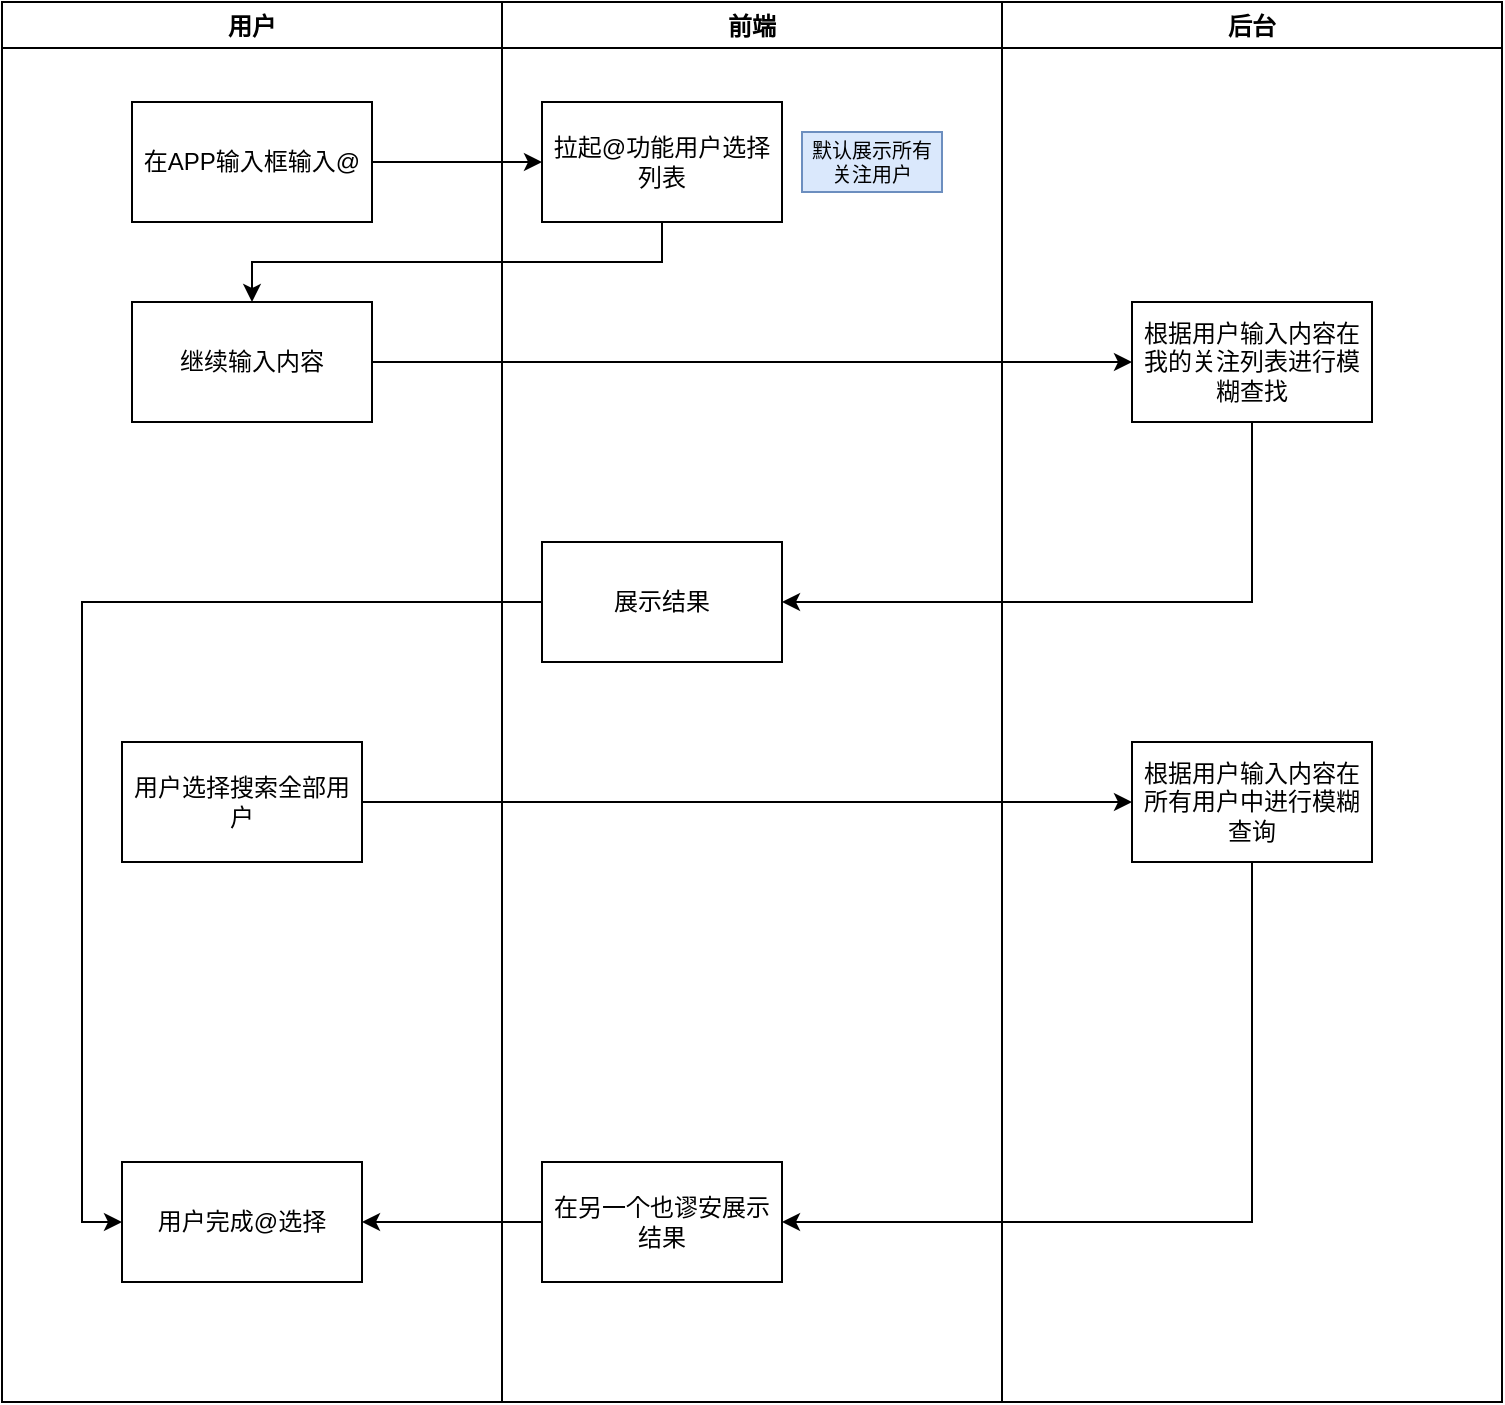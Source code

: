 <mxfile version="15.9.4" type="github">
  <diagram id="opypEgR2mQ13dDauqySi" name="Page-1">
    <mxGraphModel dx="706" dy="618" grid="1" gridSize="10" guides="1" tooltips="1" connect="1" arrows="1" fold="1" page="1" pageScale="1" pageWidth="827" pageHeight="1169" math="0" shadow="0">
      <root>
        <mxCell id="0" />
        <mxCell id="1" parent="0" />
        <mxCell id="DSEAa40tuHPcEJwCOsKB-1" value="用户" style="swimlane;" parent="1" vertex="1">
          <mxGeometry x="80" y="60" width="250" height="700" as="geometry" />
        </mxCell>
        <mxCell id="DSEAa40tuHPcEJwCOsKB-5" value="在APP输入框输入@" style="rounded=0;whiteSpace=wrap;html=1;" parent="DSEAa40tuHPcEJwCOsKB-1" vertex="1">
          <mxGeometry x="65" y="50" width="120" height="60" as="geometry" />
        </mxCell>
        <mxCell id="DSEAa40tuHPcEJwCOsKB-22" value="继续输入内容" style="rounded=0;whiteSpace=wrap;html=1;" parent="DSEAa40tuHPcEJwCOsKB-1" vertex="1">
          <mxGeometry x="65" y="150" width="120" height="60" as="geometry" />
        </mxCell>
        <mxCell id="DSEAa40tuHPcEJwCOsKB-39" value="用户选择搜索全部用户" style="rounded=0;whiteSpace=wrap;html=1;" parent="DSEAa40tuHPcEJwCOsKB-1" vertex="1">
          <mxGeometry x="60" y="370" width="120" height="60" as="geometry" />
        </mxCell>
        <mxCell id="DSEAa40tuHPcEJwCOsKB-53" value="用户完成@选择" style="rounded=0;whiteSpace=wrap;html=1;" parent="DSEAa40tuHPcEJwCOsKB-1" vertex="1">
          <mxGeometry x="60" y="580" width="120" height="60" as="geometry" />
        </mxCell>
        <mxCell id="DSEAa40tuHPcEJwCOsKB-4" value="前端" style="swimlane;" parent="1" vertex="1">
          <mxGeometry x="330" y="60" width="250" height="700" as="geometry" />
        </mxCell>
        <mxCell id="DSEAa40tuHPcEJwCOsKB-15" value="拉起@功能用户选择列表" style="rounded=0;whiteSpace=wrap;html=1;" parent="DSEAa40tuHPcEJwCOsKB-4" vertex="1">
          <mxGeometry x="20" y="50" width="120" height="60" as="geometry" />
        </mxCell>
        <mxCell id="DSEAa40tuHPcEJwCOsKB-21" value="展示结果" style="rounded=0;whiteSpace=wrap;html=1;" parent="DSEAa40tuHPcEJwCOsKB-4" vertex="1">
          <mxGeometry x="20" y="270" width="120" height="60" as="geometry" />
        </mxCell>
        <mxCell id="DSEAa40tuHPcEJwCOsKB-51" value="在另一个也谬安展示结果" style="rounded=0;whiteSpace=wrap;html=1;" parent="DSEAa40tuHPcEJwCOsKB-4" vertex="1">
          <mxGeometry x="20" y="580" width="120" height="60" as="geometry" />
        </mxCell>
        <mxCell id="DSEAa40tuHPcEJwCOsKB-59" value="默认展示所有关注用户" style="text;html=1;align=center;verticalAlign=middle;whiteSpace=wrap;rounded=0;fontSize=10;shadow=0;fillColor=#dae8fc;strokeColor=#6c8ebf;" parent="DSEAa40tuHPcEJwCOsKB-4" vertex="1">
          <mxGeometry x="150" y="65" width="70" height="30" as="geometry" />
        </mxCell>
        <mxCell id="DSEAa40tuHPcEJwCOsKB-23" value="后台" style="swimlane;startSize=23;" parent="1" vertex="1">
          <mxGeometry x="580" y="60" width="250" height="700" as="geometry" />
        </mxCell>
        <mxCell id="DSEAa40tuHPcEJwCOsKB-6" value="根据用户输入内容在我的关注列表进行模糊查找" style="rounded=0;whiteSpace=wrap;html=1;" parent="DSEAa40tuHPcEJwCOsKB-23" vertex="1">
          <mxGeometry x="65" y="150" width="120" height="60" as="geometry" />
        </mxCell>
        <mxCell id="DSEAa40tuHPcEJwCOsKB-43" value="根据用户输入内容在所有用户中进行模糊查询" style="rounded=0;whiteSpace=wrap;html=1;" parent="DSEAa40tuHPcEJwCOsKB-23" vertex="1">
          <mxGeometry x="65" y="370" width="120" height="60" as="geometry" />
        </mxCell>
        <mxCell id="DSEAa40tuHPcEJwCOsKB-30" style="edgeStyle=orthogonalEdgeStyle;rounded=0;orthogonalLoop=1;jettySize=auto;html=1;exitX=0.5;exitY=1;exitDx=0;exitDy=0;entryX=0.5;entryY=0;entryDx=0;entryDy=0;fontSize=10;" parent="1" source="DSEAa40tuHPcEJwCOsKB-15" target="DSEAa40tuHPcEJwCOsKB-22" edge="1">
          <mxGeometry relative="1" as="geometry" />
        </mxCell>
        <mxCell id="DSEAa40tuHPcEJwCOsKB-31" style="edgeStyle=orthogonalEdgeStyle;rounded=0;orthogonalLoop=1;jettySize=auto;html=1;exitX=1;exitY=0.5;exitDx=0;exitDy=0;entryX=0;entryY=0.5;entryDx=0;entryDy=0;fontSize=10;" parent="1" source="DSEAa40tuHPcEJwCOsKB-5" target="DSEAa40tuHPcEJwCOsKB-15" edge="1">
          <mxGeometry relative="1" as="geometry" />
        </mxCell>
        <mxCell id="DSEAa40tuHPcEJwCOsKB-35" style="edgeStyle=orthogonalEdgeStyle;rounded=0;orthogonalLoop=1;jettySize=auto;html=1;exitX=1;exitY=0.5;exitDx=0;exitDy=0;entryX=0;entryY=0.5;entryDx=0;entryDy=0;fontSize=10;" parent="1" source="DSEAa40tuHPcEJwCOsKB-22" target="DSEAa40tuHPcEJwCOsKB-6" edge="1">
          <mxGeometry relative="1" as="geometry" />
        </mxCell>
        <mxCell id="DSEAa40tuHPcEJwCOsKB-49" style="edgeStyle=orthogonalEdgeStyle;rounded=0;orthogonalLoop=1;jettySize=auto;html=1;exitX=1;exitY=0.5;exitDx=0;exitDy=0;entryX=0;entryY=0.5;entryDx=0;entryDy=0;fontSize=10;" parent="1" source="DSEAa40tuHPcEJwCOsKB-39" target="DSEAa40tuHPcEJwCOsKB-43" edge="1">
          <mxGeometry relative="1" as="geometry" />
        </mxCell>
        <mxCell id="DSEAa40tuHPcEJwCOsKB-52" style="edgeStyle=orthogonalEdgeStyle;rounded=0;orthogonalLoop=1;jettySize=auto;html=1;exitX=0.5;exitY=1;exitDx=0;exitDy=0;entryX=1;entryY=0.5;entryDx=0;entryDy=0;fontSize=10;" parent="1" source="DSEAa40tuHPcEJwCOsKB-43" target="DSEAa40tuHPcEJwCOsKB-51" edge="1">
          <mxGeometry relative="1" as="geometry" />
        </mxCell>
        <mxCell id="DSEAa40tuHPcEJwCOsKB-54" style="edgeStyle=orthogonalEdgeStyle;rounded=0;orthogonalLoop=1;jettySize=auto;html=1;exitX=0;exitY=0.5;exitDx=0;exitDy=0;entryX=0;entryY=0.5;entryDx=0;entryDy=0;fontSize=10;" parent="1" source="DSEAa40tuHPcEJwCOsKB-21" target="DSEAa40tuHPcEJwCOsKB-53" edge="1">
          <mxGeometry relative="1" as="geometry" />
        </mxCell>
        <mxCell id="DSEAa40tuHPcEJwCOsKB-56" style="edgeStyle=orthogonalEdgeStyle;rounded=0;orthogonalLoop=1;jettySize=auto;html=1;exitX=0;exitY=0.5;exitDx=0;exitDy=0;entryX=1;entryY=0.5;entryDx=0;entryDy=0;fontSize=10;" parent="1" source="DSEAa40tuHPcEJwCOsKB-51" target="DSEAa40tuHPcEJwCOsKB-53" edge="1">
          <mxGeometry relative="1" as="geometry" />
        </mxCell>
        <mxCell id="Fez-gtFQf5t7iwzj8z49-1" style="edgeStyle=orthogonalEdgeStyle;rounded=0;orthogonalLoop=1;jettySize=auto;html=1;entryX=1;entryY=0.5;entryDx=0;entryDy=0;" edge="1" parent="1" source="DSEAa40tuHPcEJwCOsKB-6" target="DSEAa40tuHPcEJwCOsKB-21">
          <mxGeometry relative="1" as="geometry">
            <Array as="points">
              <mxPoint x="705" y="360" />
            </Array>
          </mxGeometry>
        </mxCell>
      </root>
    </mxGraphModel>
  </diagram>
</mxfile>
